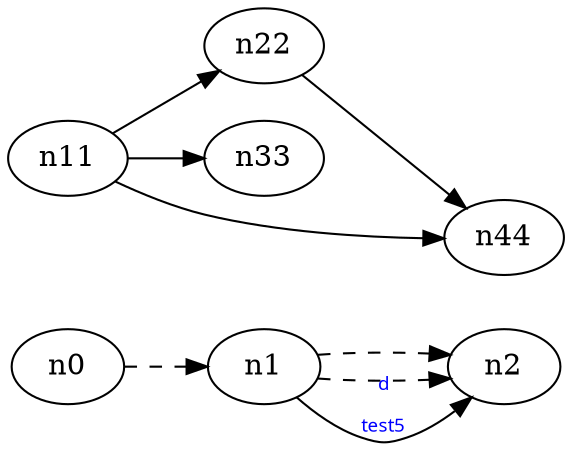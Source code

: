 digraph test5 {
	rankdir=LR;
	fontcolor=blue; /* c0; c1; c0 -- c1 */
	n0 -> n1 -> n2[style=dashed];
	n1 -> n2[style=dashed];
	n1 -> n2 [fontname="comic sans", label="d\n\l\G", fontcolor=blue, fontsize=9];
	n11 -> n22;
	n11 -> n33;
	n11 -> n44;
	n22 -> n44;
}
